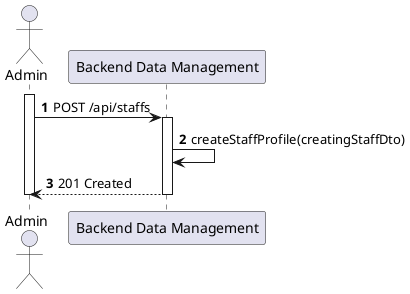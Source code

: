 @startuml process-view
autonumber

actor "Admin" as ADM
participant "Backend Data Management" as BDM

activate ADM
    ADM -> BDM : POST /api/staffs
    activate BDM
        BDM -> BDM : createStaffProfile(creatingStaffDto)
        BDM --> ADM : 201 Created
    deactivate BDM
deactivate ADM

@enduml